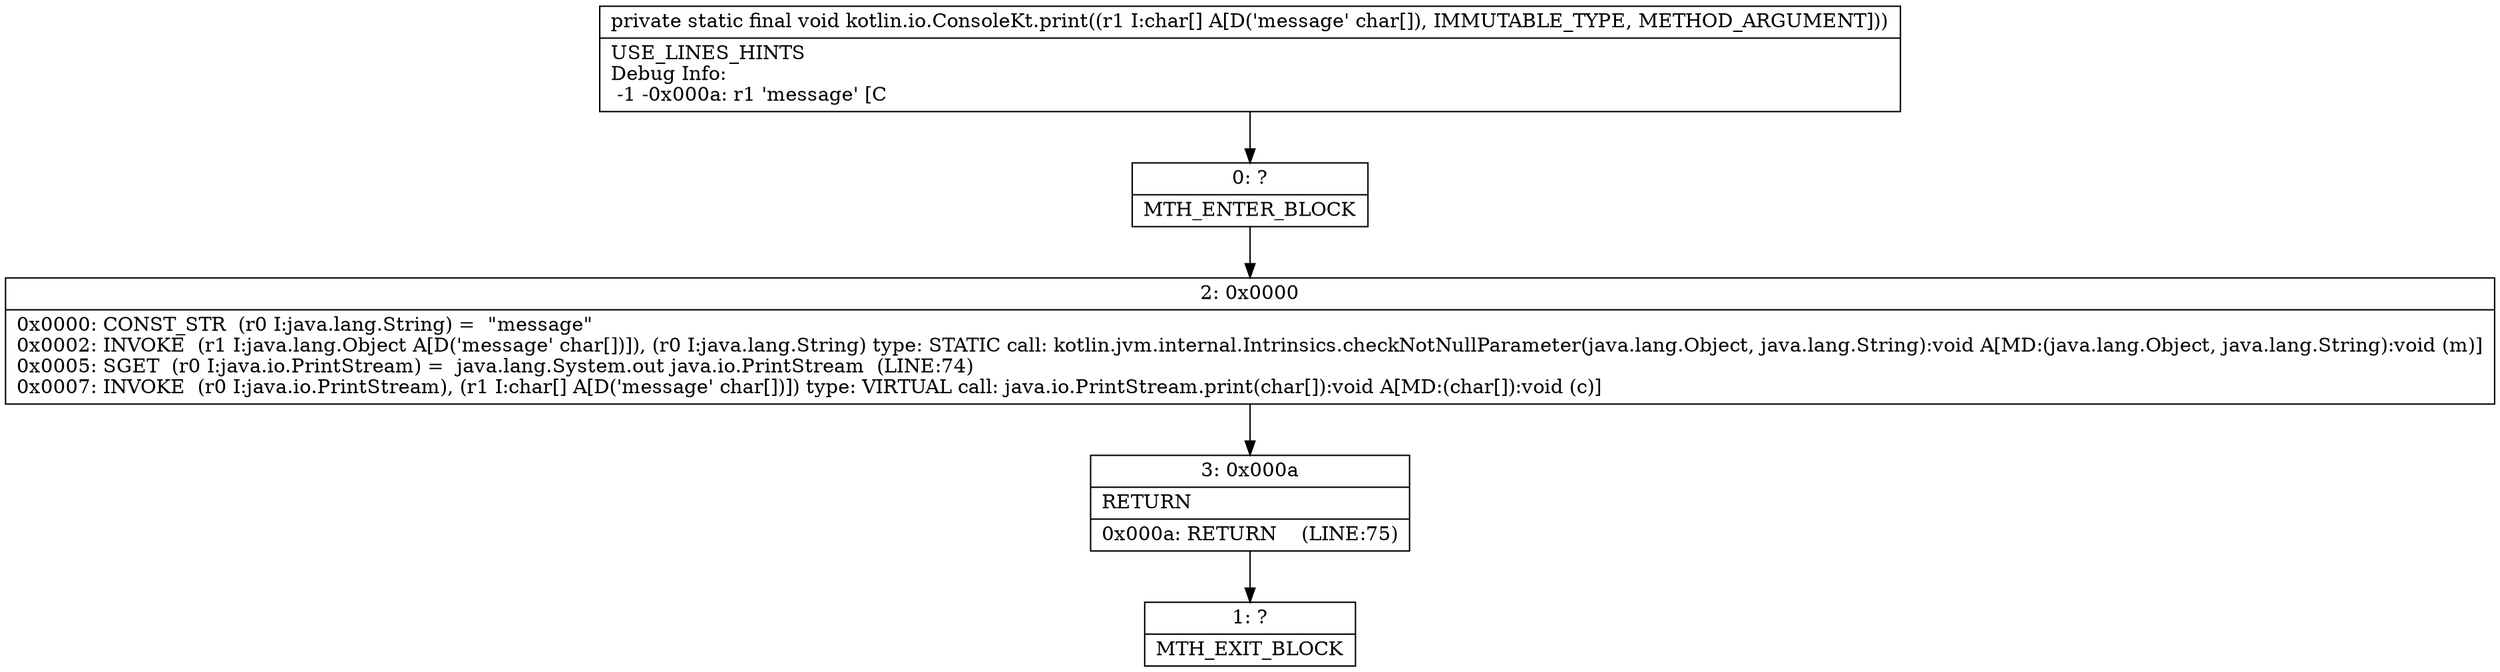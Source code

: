 digraph "CFG forkotlin.io.ConsoleKt.print([C)V" {
Node_0 [shape=record,label="{0\:\ ?|MTH_ENTER_BLOCK\l}"];
Node_2 [shape=record,label="{2\:\ 0x0000|0x0000: CONST_STR  (r0 I:java.lang.String) =  \"message\" \l0x0002: INVOKE  (r1 I:java.lang.Object A[D('message' char[])]), (r0 I:java.lang.String) type: STATIC call: kotlin.jvm.internal.Intrinsics.checkNotNullParameter(java.lang.Object, java.lang.String):void A[MD:(java.lang.Object, java.lang.String):void (m)]\l0x0005: SGET  (r0 I:java.io.PrintStream) =  java.lang.System.out java.io.PrintStream  (LINE:74)\l0x0007: INVOKE  (r0 I:java.io.PrintStream), (r1 I:char[] A[D('message' char[])]) type: VIRTUAL call: java.io.PrintStream.print(char[]):void A[MD:(char[]):void (c)]\l}"];
Node_3 [shape=record,label="{3\:\ 0x000a|RETURN\l|0x000a: RETURN    (LINE:75)\l}"];
Node_1 [shape=record,label="{1\:\ ?|MTH_EXIT_BLOCK\l}"];
MethodNode[shape=record,label="{private static final void kotlin.io.ConsoleKt.print((r1 I:char[] A[D('message' char[]), IMMUTABLE_TYPE, METHOD_ARGUMENT]))  | USE_LINES_HINTS\lDebug Info:\l  \-1 \-0x000a: r1 'message' [C\l}"];
MethodNode -> Node_0;Node_0 -> Node_2;
Node_2 -> Node_3;
Node_3 -> Node_1;
}

